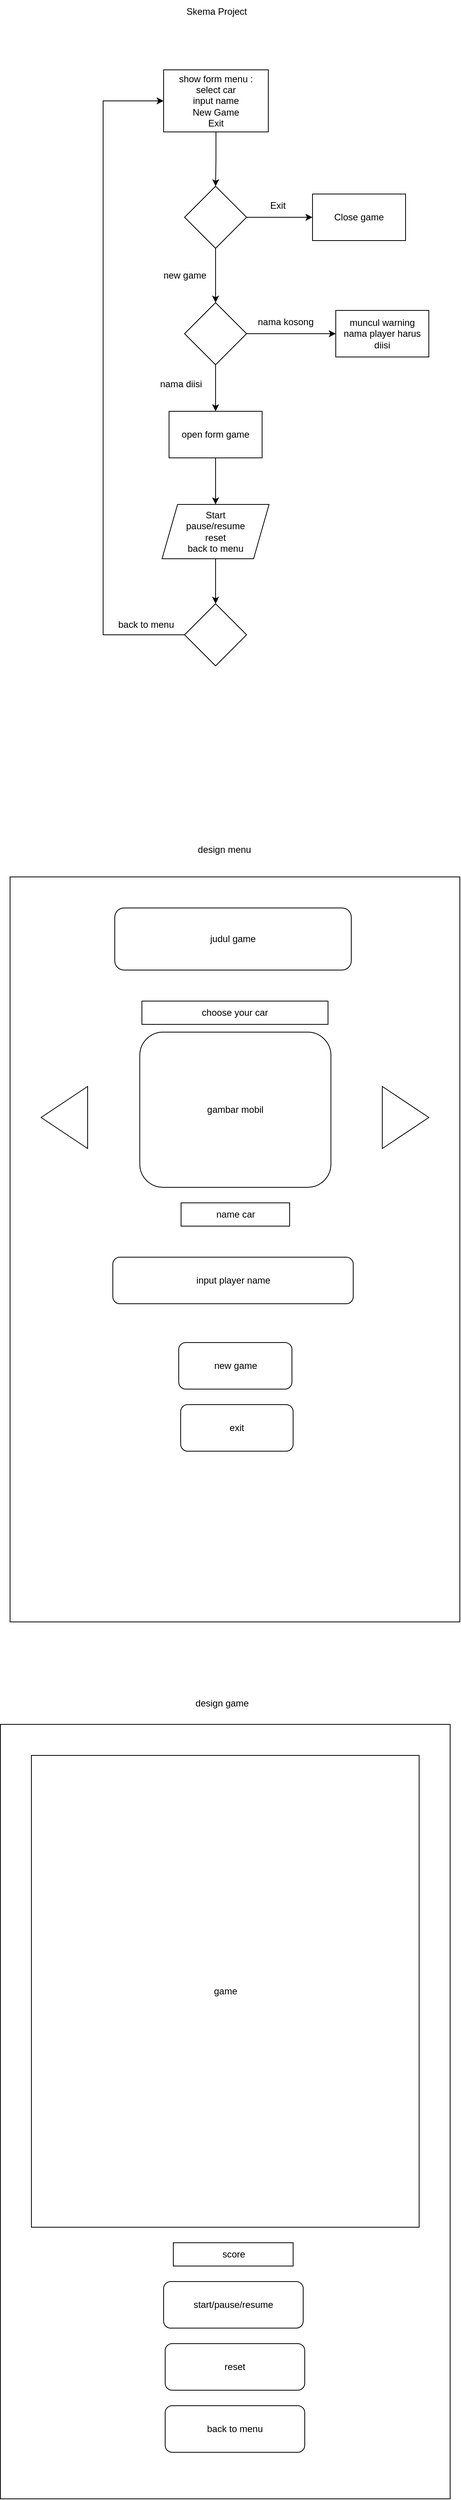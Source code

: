 <mxfile version="25.0.3">
  <diagram name="Page-1" id="7KhryxHFdZAswVd5xD74">
    <mxGraphModel dx="1674" dy="738" grid="1" gridSize="10" guides="1" tooltips="1" connect="1" arrows="1" fold="1" page="1" pageScale="1" pageWidth="850" pageHeight="1100" math="0" shadow="0">
      <root>
        <mxCell id="0" />
        <mxCell id="1" parent="0" />
        <mxCell id="geuPRDKl9PWcOQ5PIFQ6-13" style="edgeStyle=orthogonalEdgeStyle;rounded=0;orthogonalLoop=1;jettySize=auto;html=1;entryX=0.5;entryY=0;entryDx=0;entryDy=0;" parent="1" source="geuPRDKl9PWcOQ5PIFQ6-2" target="geuPRDKl9PWcOQ5PIFQ6-3" edge="1">
          <mxGeometry relative="1" as="geometry" />
        </mxCell>
        <mxCell id="geuPRDKl9PWcOQ5PIFQ6-2" value="show form menu :&lt;div&gt;select car&lt;br&gt;&lt;div&gt;input name&lt;/div&gt;&lt;div&gt;New Game&lt;/div&gt;&lt;div&gt;Exit&lt;/div&gt;&lt;/div&gt;" style="rounded=0;whiteSpace=wrap;html=1;" parent="1" vertex="1">
          <mxGeometry x="358" y="130" width="135" height="80" as="geometry" />
        </mxCell>
        <mxCell id="geuPRDKl9PWcOQ5PIFQ6-14" style="edgeStyle=orthogonalEdgeStyle;rounded=0;orthogonalLoop=1;jettySize=auto;html=1;exitX=1;exitY=0.5;exitDx=0;exitDy=0;entryX=0;entryY=0.5;entryDx=0;entryDy=0;" parent="1" source="geuPRDKl9PWcOQ5PIFQ6-3" target="geuPRDKl9PWcOQ5PIFQ6-6" edge="1">
          <mxGeometry relative="1" as="geometry" />
        </mxCell>
        <mxCell id="geuPRDKl9PWcOQ5PIFQ6-15" style="edgeStyle=orthogonalEdgeStyle;rounded=0;orthogonalLoop=1;jettySize=auto;html=1;exitX=0.5;exitY=1;exitDx=0;exitDy=0;entryX=0.5;entryY=0;entryDx=0;entryDy=0;" parent="1" source="geuPRDKl9PWcOQ5PIFQ6-3" target="geuPRDKl9PWcOQ5PIFQ6-8" edge="1">
          <mxGeometry relative="1" as="geometry" />
        </mxCell>
        <mxCell id="geuPRDKl9PWcOQ5PIFQ6-3" value="" style="rhombus;whiteSpace=wrap;html=1;" parent="1" vertex="1">
          <mxGeometry x="385" y="280" width="80" height="80" as="geometry" />
        </mxCell>
        <mxCell id="geuPRDKl9PWcOQ5PIFQ6-4" value="Skema Project" style="text;html=1;align=center;verticalAlign=middle;resizable=0;points=[];autosize=1;strokeColor=none;fillColor=none;" parent="1" vertex="1">
          <mxGeometry x="375.5" y="40" width="100" height="30" as="geometry" />
        </mxCell>
        <mxCell id="geuPRDKl9PWcOQ5PIFQ6-5" value="Exit" style="text;html=1;align=center;verticalAlign=middle;resizable=0;points=[];autosize=1;strokeColor=none;fillColor=none;" parent="1" vertex="1">
          <mxGeometry x="485" y="290" width="40" height="30" as="geometry" />
        </mxCell>
        <mxCell id="geuPRDKl9PWcOQ5PIFQ6-6" value="Close game" style="rounded=0;whiteSpace=wrap;html=1;" parent="1" vertex="1">
          <mxGeometry x="550" y="290" width="120" height="60" as="geometry" />
        </mxCell>
        <mxCell id="geuPRDKl9PWcOQ5PIFQ6-7" value="new game" style="text;html=1;align=center;verticalAlign=middle;resizable=0;points=[];autosize=1;strokeColor=none;fillColor=none;" parent="1" vertex="1">
          <mxGeometry x="345" y="380" width="80" height="30" as="geometry" />
        </mxCell>
        <mxCell id="geuPRDKl9PWcOQ5PIFQ6-16" style="edgeStyle=orthogonalEdgeStyle;rounded=0;orthogonalLoop=1;jettySize=auto;html=1;exitX=1;exitY=0.5;exitDx=0;exitDy=0;entryX=0;entryY=0.5;entryDx=0;entryDy=0;" parent="1" source="geuPRDKl9PWcOQ5PIFQ6-8" target="geuPRDKl9PWcOQ5PIFQ6-9" edge="1">
          <mxGeometry relative="1" as="geometry" />
        </mxCell>
        <mxCell id="geuPRDKl9PWcOQ5PIFQ6-17" style="edgeStyle=orthogonalEdgeStyle;rounded=0;orthogonalLoop=1;jettySize=auto;html=1;exitX=0.5;exitY=1;exitDx=0;exitDy=0;entryX=0.5;entryY=0;entryDx=0;entryDy=0;" parent="1" source="geuPRDKl9PWcOQ5PIFQ6-8" target="geuPRDKl9PWcOQ5PIFQ6-12" edge="1">
          <mxGeometry relative="1" as="geometry" />
        </mxCell>
        <mxCell id="geuPRDKl9PWcOQ5PIFQ6-8" value="" style="rhombus;whiteSpace=wrap;html=1;" parent="1" vertex="1">
          <mxGeometry x="385" y="430" width="80" height="80" as="geometry" />
        </mxCell>
        <mxCell id="geuPRDKl9PWcOQ5PIFQ6-9" value="muncul warning&lt;div&gt;nama player harus diisi&lt;/div&gt;" style="rounded=0;whiteSpace=wrap;html=1;" parent="1" vertex="1">
          <mxGeometry x="580" y="440" width="120" height="60" as="geometry" />
        </mxCell>
        <mxCell id="geuPRDKl9PWcOQ5PIFQ6-10" value="nama kosong" style="text;html=1;align=center;verticalAlign=middle;resizable=0;points=[];autosize=1;strokeColor=none;fillColor=none;" parent="1" vertex="1">
          <mxGeometry x="465" y="440" width="100" height="30" as="geometry" />
        </mxCell>
        <mxCell id="geuPRDKl9PWcOQ5PIFQ6-11" value="nama diisi" style="text;html=1;align=center;verticalAlign=middle;resizable=0;points=[];autosize=1;strokeColor=none;fillColor=none;" parent="1" vertex="1">
          <mxGeometry x="340" y="520" width="80" height="30" as="geometry" />
        </mxCell>
        <mxCell id="geuPRDKl9PWcOQ5PIFQ6-24" style="edgeStyle=orthogonalEdgeStyle;rounded=0;orthogonalLoop=1;jettySize=auto;html=1;exitX=0.5;exitY=1;exitDx=0;exitDy=0;entryX=0.5;entryY=0;entryDx=0;entryDy=0;" parent="1" source="geuPRDKl9PWcOQ5PIFQ6-12" target="geuPRDKl9PWcOQ5PIFQ6-19" edge="1">
          <mxGeometry relative="1" as="geometry" />
        </mxCell>
        <mxCell id="geuPRDKl9PWcOQ5PIFQ6-12" value="open form game" style="rounded=0;whiteSpace=wrap;html=1;" parent="1" vertex="1">
          <mxGeometry x="365" y="570" width="120" height="60" as="geometry" />
        </mxCell>
        <mxCell id="geuPRDKl9PWcOQ5PIFQ6-25" style="edgeStyle=orthogonalEdgeStyle;rounded=0;orthogonalLoop=1;jettySize=auto;html=1;entryX=0.5;entryY=0;entryDx=0;entryDy=0;" parent="1" source="geuPRDKl9PWcOQ5PIFQ6-19" target="geuPRDKl9PWcOQ5PIFQ6-20" edge="1">
          <mxGeometry relative="1" as="geometry" />
        </mxCell>
        <mxCell id="geuPRDKl9PWcOQ5PIFQ6-19" value="Start&lt;div&gt;pause/resume&lt;/div&gt;&lt;div&gt;reset&lt;/div&gt;&lt;div&gt;back to menu&lt;/div&gt;" style="shape=parallelogram;perimeter=parallelogramPerimeter;whiteSpace=wrap;html=1;fixedSize=1;" parent="1" vertex="1">
          <mxGeometry x="356" y="690" width="138" height="70" as="geometry" />
        </mxCell>
        <mxCell id="geuPRDKl9PWcOQ5PIFQ6-23" style="edgeStyle=orthogonalEdgeStyle;rounded=0;orthogonalLoop=1;jettySize=auto;html=1;exitX=0;exitY=0.5;exitDx=0;exitDy=0;entryX=0;entryY=0.5;entryDx=0;entryDy=0;" parent="1" source="geuPRDKl9PWcOQ5PIFQ6-20" target="geuPRDKl9PWcOQ5PIFQ6-2" edge="1">
          <mxGeometry relative="1" as="geometry">
            <Array as="points">
              <mxPoint x="280" y="858" />
              <mxPoint x="280" y="170" />
            </Array>
          </mxGeometry>
        </mxCell>
        <mxCell id="geuPRDKl9PWcOQ5PIFQ6-20" value="" style="rhombus;whiteSpace=wrap;html=1;" parent="1" vertex="1">
          <mxGeometry x="385" y="818" width="80" height="80" as="geometry" />
        </mxCell>
        <mxCell id="geuPRDKl9PWcOQ5PIFQ6-22" value="back to menu" style="text;html=1;align=center;verticalAlign=middle;resizable=0;points=[];autosize=1;strokeColor=none;fillColor=none;" parent="1" vertex="1">
          <mxGeometry x="285" y="830" width="100" height="30" as="geometry" />
        </mxCell>
        <mxCell id="geuPRDKl9PWcOQ5PIFQ6-26" value="" style="rounded=0;whiteSpace=wrap;html=1;" parent="1" vertex="1">
          <mxGeometry x="160" y="1170" width="580" height="960" as="geometry" />
        </mxCell>
        <mxCell id="geuPRDKl9PWcOQ5PIFQ6-29" value="design menu" style="text;html=1;align=center;verticalAlign=middle;resizable=0;points=[];autosize=1;strokeColor=none;fillColor=none;" parent="1" vertex="1">
          <mxGeometry x="390.5" y="1120" width="90" height="30" as="geometry" />
        </mxCell>
        <mxCell id="geuPRDKl9PWcOQ5PIFQ6-30" value="judul game" style="rounded=1;whiteSpace=wrap;html=1;" parent="1" vertex="1">
          <mxGeometry x="295" y="1210" width="305" height="80" as="geometry" />
        </mxCell>
        <mxCell id="geuPRDKl9PWcOQ5PIFQ6-31" value="" style="triangle;whiteSpace=wrap;html=1;" parent="1" vertex="1">
          <mxGeometry x="640" y="1440" width="60" height="80" as="geometry" />
        </mxCell>
        <mxCell id="geuPRDKl9PWcOQ5PIFQ6-32" value="" style="triangle;whiteSpace=wrap;html=1;rotation=-180;" parent="1" vertex="1">
          <mxGeometry x="200" y="1440" width="60" height="80" as="geometry" />
        </mxCell>
        <mxCell id="geuPRDKl9PWcOQ5PIFQ6-33" value="gambar mobil" style="rounded=1;whiteSpace=wrap;html=1;" parent="1" vertex="1">
          <mxGeometry x="327.25" y="1370" width="246.5" height="200" as="geometry" />
        </mxCell>
        <mxCell id="geuPRDKl9PWcOQ5PIFQ6-34" value="input player name" style="rounded=1;whiteSpace=wrap;html=1;" parent="1" vertex="1">
          <mxGeometry x="292.5" y="1660" width="310" height="60" as="geometry" />
        </mxCell>
        <mxCell id="geuPRDKl9PWcOQ5PIFQ6-35" value="new game" style="rounded=1;whiteSpace=wrap;html=1;" parent="1" vertex="1">
          <mxGeometry x="377.5" y="1770" width="146" height="60" as="geometry" />
        </mxCell>
        <mxCell id="geuPRDKl9PWcOQ5PIFQ6-36" value="exit" style="rounded=1;whiteSpace=wrap;html=1;" parent="1" vertex="1">
          <mxGeometry x="380" y="1850" width="145" height="60" as="geometry" />
        </mxCell>
        <mxCell id="geuPRDKl9PWcOQ5PIFQ6-37" value="name car" style="rounded=0;whiteSpace=wrap;html=1;" parent="1" vertex="1">
          <mxGeometry x="380.5" y="1590" width="140" height="30" as="geometry" />
        </mxCell>
        <mxCell id="geuPRDKl9PWcOQ5PIFQ6-38" value="choose your car" style="rounded=0;whiteSpace=wrap;html=1;" parent="1" vertex="1">
          <mxGeometry x="330" y="1330" width="240" height="30" as="geometry" />
        </mxCell>
        <mxCell id="geuPRDKl9PWcOQ5PIFQ6-39" value="" style="rounded=0;whiteSpace=wrap;html=1;" parent="1" vertex="1">
          <mxGeometry x="147.5" y="2262" width="580" height="998" as="geometry" />
        </mxCell>
        <mxCell id="geuPRDKl9PWcOQ5PIFQ6-40" value="design game" style="text;html=1;align=center;verticalAlign=middle;resizable=0;points=[];autosize=1;strokeColor=none;fillColor=none;" parent="1" vertex="1">
          <mxGeometry x="387.5" y="2220" width="90" height="30" as="geometry" />
        </mxCell>
        <mxCell id="geuPRDKl9PWcOQ5PIFQ6-43" value="score" style="rounded=0;whiteSpace=wrap;html=1;" parent="1" vertex="1">
          <mxGeometry x="370.5" y="2930" width="154.5" height="30" as="geometry" />
        </mxCell>
        <mxCell id="geuPRDKl9PWcOQ5PIFQ6-44" value="game" style="rounded=0;whiteSpace=wrap;html=1;" parent="1" vertex="1">
          <mxGeometry x="187.5" y="2302" width="500" height="608" as="geometry" />
        </mxCell>
        <mxCell id="geuPRDKl9PWcOQ5PIFQ6-45" value="start/pause/resume" style="rounded=1;whiteSpace=wrap;html=1;" parent="1" vertex="1">
          <mxGeometry x="358" y="2980" width="180" height="60" as="geometry" />
        </mxCell>
        <mxCell id="geuPRDKl9PWcOQ5PIFQ6-47" value="reset" style="rounded=1;whiteSpace=wrap;html=1;" parent="1" vertex="1">
          <mxGeometry x="360" y="3060" width="180" height="60" as="geometry" />
        </mxCell>
        <mxCell id="geuPRDKl9PWcOQ5PIFQ6-48" value="back to menu" style="rounded=1;whiteSpace=wrap;html=1;" parent="1" vertex="1">
          <mxGeometry x="360" y="3140" width="180" height="60" as="geometry" />
        </mxCell>
      </root>
    </mxGraphModel>
  </diagram>
</mxfile>
